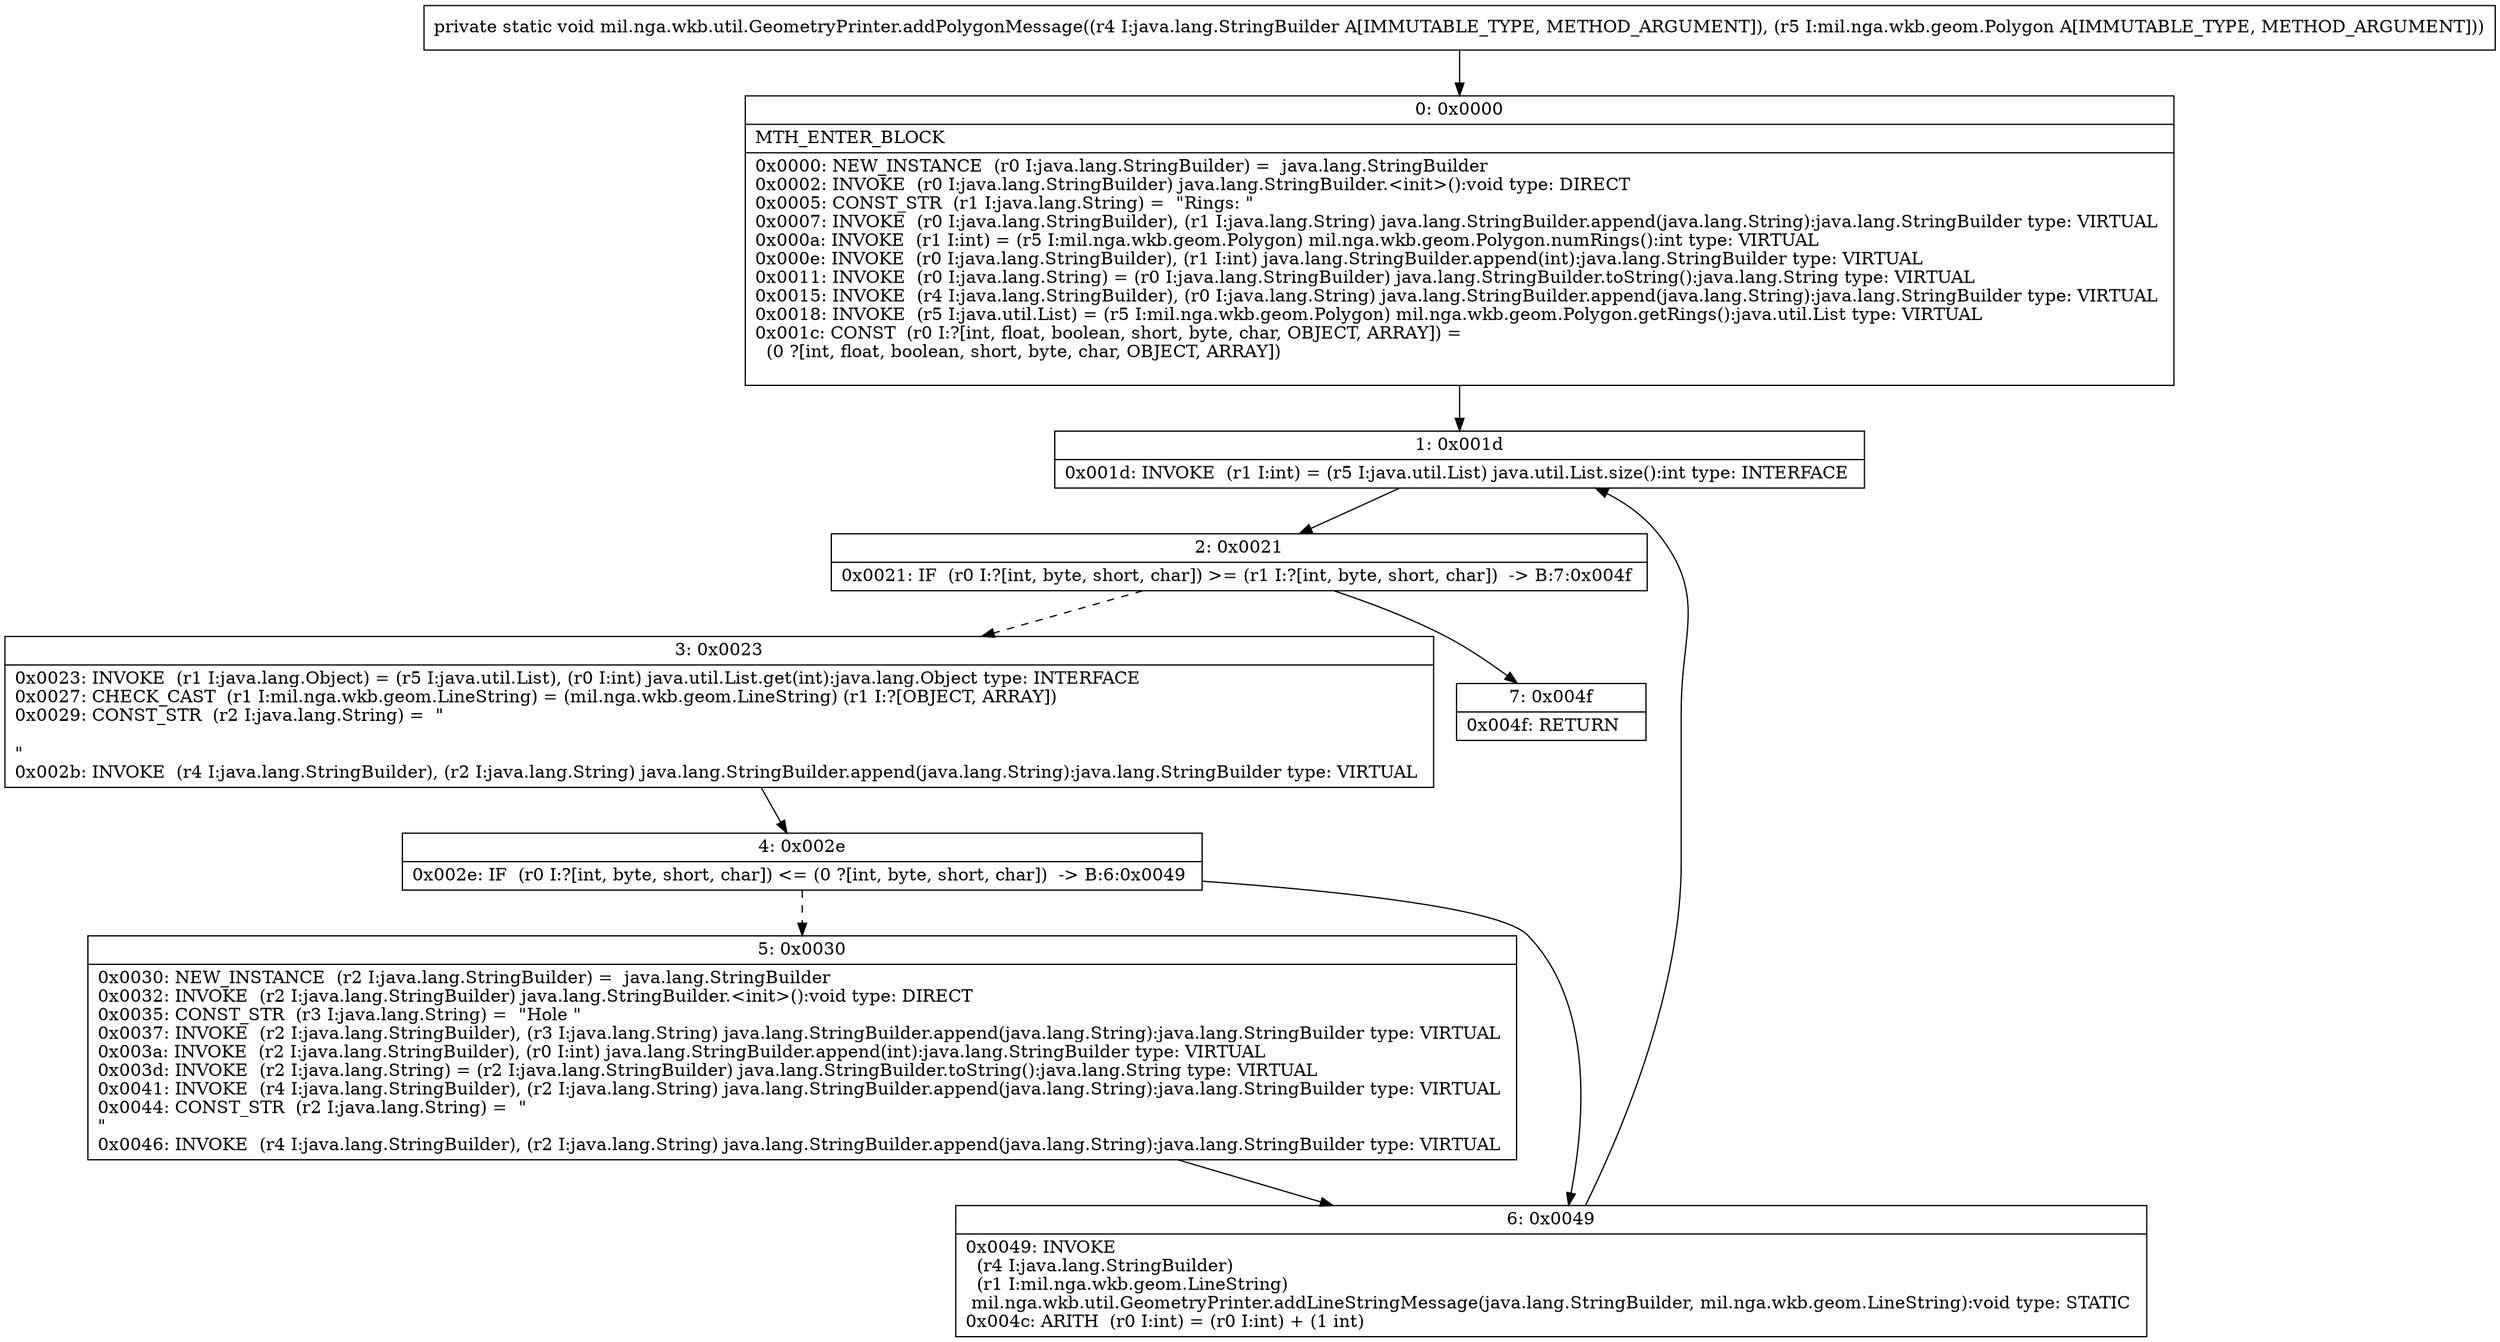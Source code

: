 digraph "CFG formil.nga.wkb.util.GeometryPrinter.addPolygonMessage(Ljava\/lang\/StringBuilder;Lmil\/nga\/wkb\/geom\/Polygon;)V" {
Node_0 [shape=record,label="{0\:\ 0x0000|MTH_ENTER_BLOCK\l|0x0000: NEW_INSTANCE  (r0 I:java.lang.StringBuilder) =  java.lang.StringBuilder \l0x0002: INVOKE  (r0 I:java.lang.StringBuilder) java.lang.StringBuilder.\<init\>():void type: DIRECT \l0x0005: CONST_STR  (r1 I:java.lang.String) =  \"Rings: \" \l0x0007: INVOKE  (r0 I:java.lang.StringBuilder), (r1 I:java.lang.String) java.lang.StringBuilder.append(java.lang.String):java.lang.StringBuilder type: VIRTUAL \l0x000a: INVOKE  (r1 I:int) = (r5 I:mil.nga.wkb.geom.Polygon) mil.nga.wkb.geom.Polygon.numRings():int type: VIRTUAL \l0x000e: INVOKE  (r0 I:java.lang.StringBuilder), (r1 I:int) java.lang.StringBuilder.append(int):java.lang.StringBuilder type: VIRTUAL \l0x0011: INVOKE  (r0 I:java.lang.String) = (r0 I:java.lang.StringBuilder) java.lang.StringBuilder.toString():java.lang.String type: VIRTUAL \l0x0015: INVOKE  (r4 I:java.lang.StringBuilder), (r0 I:java.lang.String) java.lang.StringBuilder.append(java.lang.String):java.lang.StringBuilder type: VIRTUAL \l0x0018: INVOKE  (r5 I:java.util.List) = (r5 I:mil.nga.wkb.geom.Polygon) mil.nga.wkb.geom.Polygon.getRings():java.util.List type: VIRTUAL \l0x001c: CONST  (r0 I:?[int, float, boolean, short, byte, char, OBJECT, ARRAY]) = \l  (0 ?[int, float, boolean, short, byte, char, OBJECT, ARRAY])\l \l}"];
Node_1 [shape=record,label="{1\:\ 0x001d|0x001d: INVOKE  (r1 I:int) = (r5 I:java.util.List) java.util.List.size():int type: INTERFACE \l}"];
Node_2 [shape=record,label="{2\:\ 0x0021|0x0021: IF  (r0 I:?[int, byte, short, char]) \>= (r1 I:?[int, byte, short, char])  \-\> B:7:0x004f \l}"];
Node_3 [shape=record,label="{3\:\ 0x0023|0x0023: INVOKE  (r1 I:java.lang.Object) = (r5 I:java.util.List), (r0 I:int) java.util.List.get(int):java.lang.Object type: INTERFACE \l0x0027: CHECK_CAST  (r1 I:mil.nga.wkb.geom.LineString) = (mil.nga.wkb.geom.LineString) (r1 I:?[OBJECT, ARRAY]) \l0x0029: CONST_STR  (r2 I:java.lang.String) =  \"\l\l\" \l0x002b: INVOKE  (r4 I:java.lang.StringBuilder), (r2 I:java.lang.String) java.lang.StringBuilder.append(java.lang.String):java.lang.StringBuilder type: VIRTUAL \l}"];
Node_4 [shape=record,label="{4\:\ 0x002e|0x002e: IF  (r0 I:?[int, byte, short, char]) \<= (0 ?[int, byte, short, char])  \-\> B:6:0x0049 \l}"];
Node_5 [shape=record,label="{5\:\ 0x0030|0x0030: NEW_INSTANCE  (r2 I:java.lang.StringBuilder) =  java.lang.StringBuilder \l0x0032: INVOKE  (r2 I:java.lang.StringBuilder) java.lang.StringBuilder.\<init\>():void type: DIRECT \l0x0035: CONST_STR  (r3 I:java.lang.String) =  \"Hole \" \l0x0037: INVOKE  (r2 I:java.lang.StringBuilder), (r3 I:java.lang.String) java.lang.StringBuilder.append(java.lang.String):java.lang.StringBuilder type: VIRTUAL \l0x003a: INVOKE  (r2 I:java.lang.StringBuilder), (r0 I:int) java.lang.StringBuilder.append(int):java.lang.StringBuilder type: VIRTUAL \l0x003d: INVOKE  (r2 I:java.lang.String) = (r2 I:java.lang.StringBuilder) java.lang.StringBuilder.toString():java.lang.String type: VIRTUAL \l0x0041: INVOKE  (r4 I:java.lang.StringBuilder), (r2 I:java.lang.String) java.lang.StringBuilder.append(java.lang.String):java.lang.StringBuilder type: VIRTUAL \l0x0044: CONST_STR  (r2 I:java.lang.String) =  \"\l\" \l0x0046: INVOKE  (r4 I:java.lang.StringBuilder), (r2 I:java.lang.String) java.lang.StringBuilder.append(java.lang.String):java.lang.StringBuilder type: VIRTUAL \l}"];
Node_6 [shape=record,label="{6\:\ 0x0049|0x0049: INVOKE  \l  (r4 I:java.lang.StringBuilder)\l  (r1 I:mil.nga.wkb.geom.LineString)\l mil.nga.wkb.util.GeometryPrinter.addLineStringMessage(java.lang.StringBuilder, mil.nga.wkb.geom.LineString):void type: STATIC \l0x004c: ARITH  (r0 I:int) = (r0 I:int) + (1 int) \l}"];
Node_7 [shape=record,label="{7\:\ 0x004f|0x004f: RETURN   \l}"];
MethodNode[shape=record,label="{private static void mil.nga.wkb.util.GeometryPrinter.addPolygonMessage((r4 I:java.lang.StringBuilder A[IMMUTABLE_TYPE, METHOD_ARGUMENT]), (r5 I:mil.nga.wkb.geom.Polygon A[IMMUTABLE_TYPE, METHOD_ARGUMENT])) }"];
MethodNode -> Node_0;
Node_0 -> Node_1;
Node_1 -> Node_2;
Node_2 -> Node_3[style=dashed];
Node_2 -> Node_7;
Node_3 -> Node_4;
Node_4 -> Node_5[style=dashed];
Node_4 -> Node_6;
Node_5 -> Node_6;
Node_6 -> Node_1;
}

